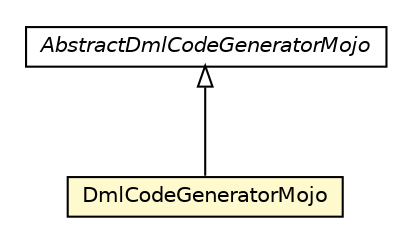 #!/usr/local/bin/dot
#
# Class diagram 
# Generated by UMLGraph version 5.1 (http://www.umlgraph.org/)
#

digraph G {
	edge [fontname="Helvetica",fontsize=10,labelfontname="Helvetica",labelfontsize=10];
	node [fontname="Helvetica",fontsize=10,shape=plaintext];
	nodesep=0.25;
	ranksep=0.5;
	// pt.ist.fenixframework.dml.maven.DmlCodeGeneratorMojo
	c32251 [label=<<table title="pt.ist.fenixframework.dml.maven.DmlCodeGeneratorMojo" border="0" cellborder="1" cellspacing="0" cellpadding="2" port="p" bgcolor="lemonChiffon" href="./DmlCodeGeneratorMojo.html">
		<tr><td><table border="0" cellspacing="0" cellpadding="1">
<tr><td align="center" balign="center"> DmlCodeGeneratorMojo </td></tr>
		</table></td></tr>
		</table>>, fontname="Helvetica", fontcolor="black", fontsize=10.0];
	// pt.ist.fenixframework.dml.maven.AbstractDmlCodeGeneratorMojo
	c32256 [label=<<table title="pt.ist.fenixframework.dml.maven.AbstractDmlCodeGeneratorMojo" border="0" cellborder="1" cellspacing="0" cellpadding="2" port="p" href="./AbstractDmlCodeGeneratorMojo.html">
		<tr><td><table border="0" cellspacing="0" cellpadding="1">
<tr><td align="center" balign="center"><font face="Helvetica-Oblique"> AbstractDmlCodeGeneratorMojo </font></td></tr>
		</table></td></tr>
		</table>>, fontname="Helvetica", fontcolor="black", fontsize=10.0];
	//pt.ist.fenixframework.dml.maven.DmlCodeGeneratorMojo extends pt.ist.fenixframework.dml.maven.AbstractDmlCodeGeneratorMojo
	c32256:p -> c32251:p [dir=back,arrowtail=empty];
}

